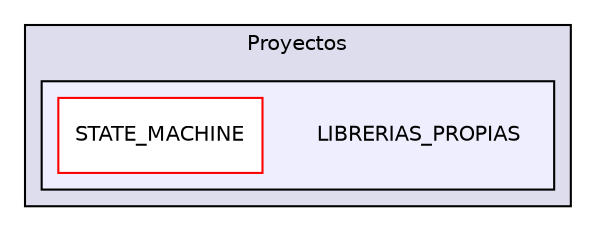 digraph "D:/Proyectos/LIBRERIAS_PROPIAS" {
  compound=true
  node [ fontsize="10", fontname="Helvetica"];
  edge [ labelfontsize="10", labelfontname="Helvetica"];
  subgraph clusterdir_0846f012bff90a31a4dea0686e78763a {
    graph [ bgcolor="#ddddee", pencolor="black", label="Proyectos" fontname="Helvetica", fontsize="10", URL="dir_0846f012bff90a31a4dea0686e78763a.html"]
  subgraph clusterdir_60f42ad8e17e575de79d1357c016257f {
    graph [ bgcolor="#eeeeff", pencolor="black", label="" URL="dir_60f42ad8e17e575de79d1357c016257f.html"];
    dir_60f42ad8e17e575de79d1357c016257f [shape=plaintext label="LIBRERIAS_PROPIAS"];
  dir_0610b01fe04a4fc1ec828e267926eab9 [shape=box label="STATE_MACHINE" fillcolor="white" style="filled" color="red" URL="dir_0610b01fe04a4fc1ec828e267926eab9.html"];
  }
  }
}
